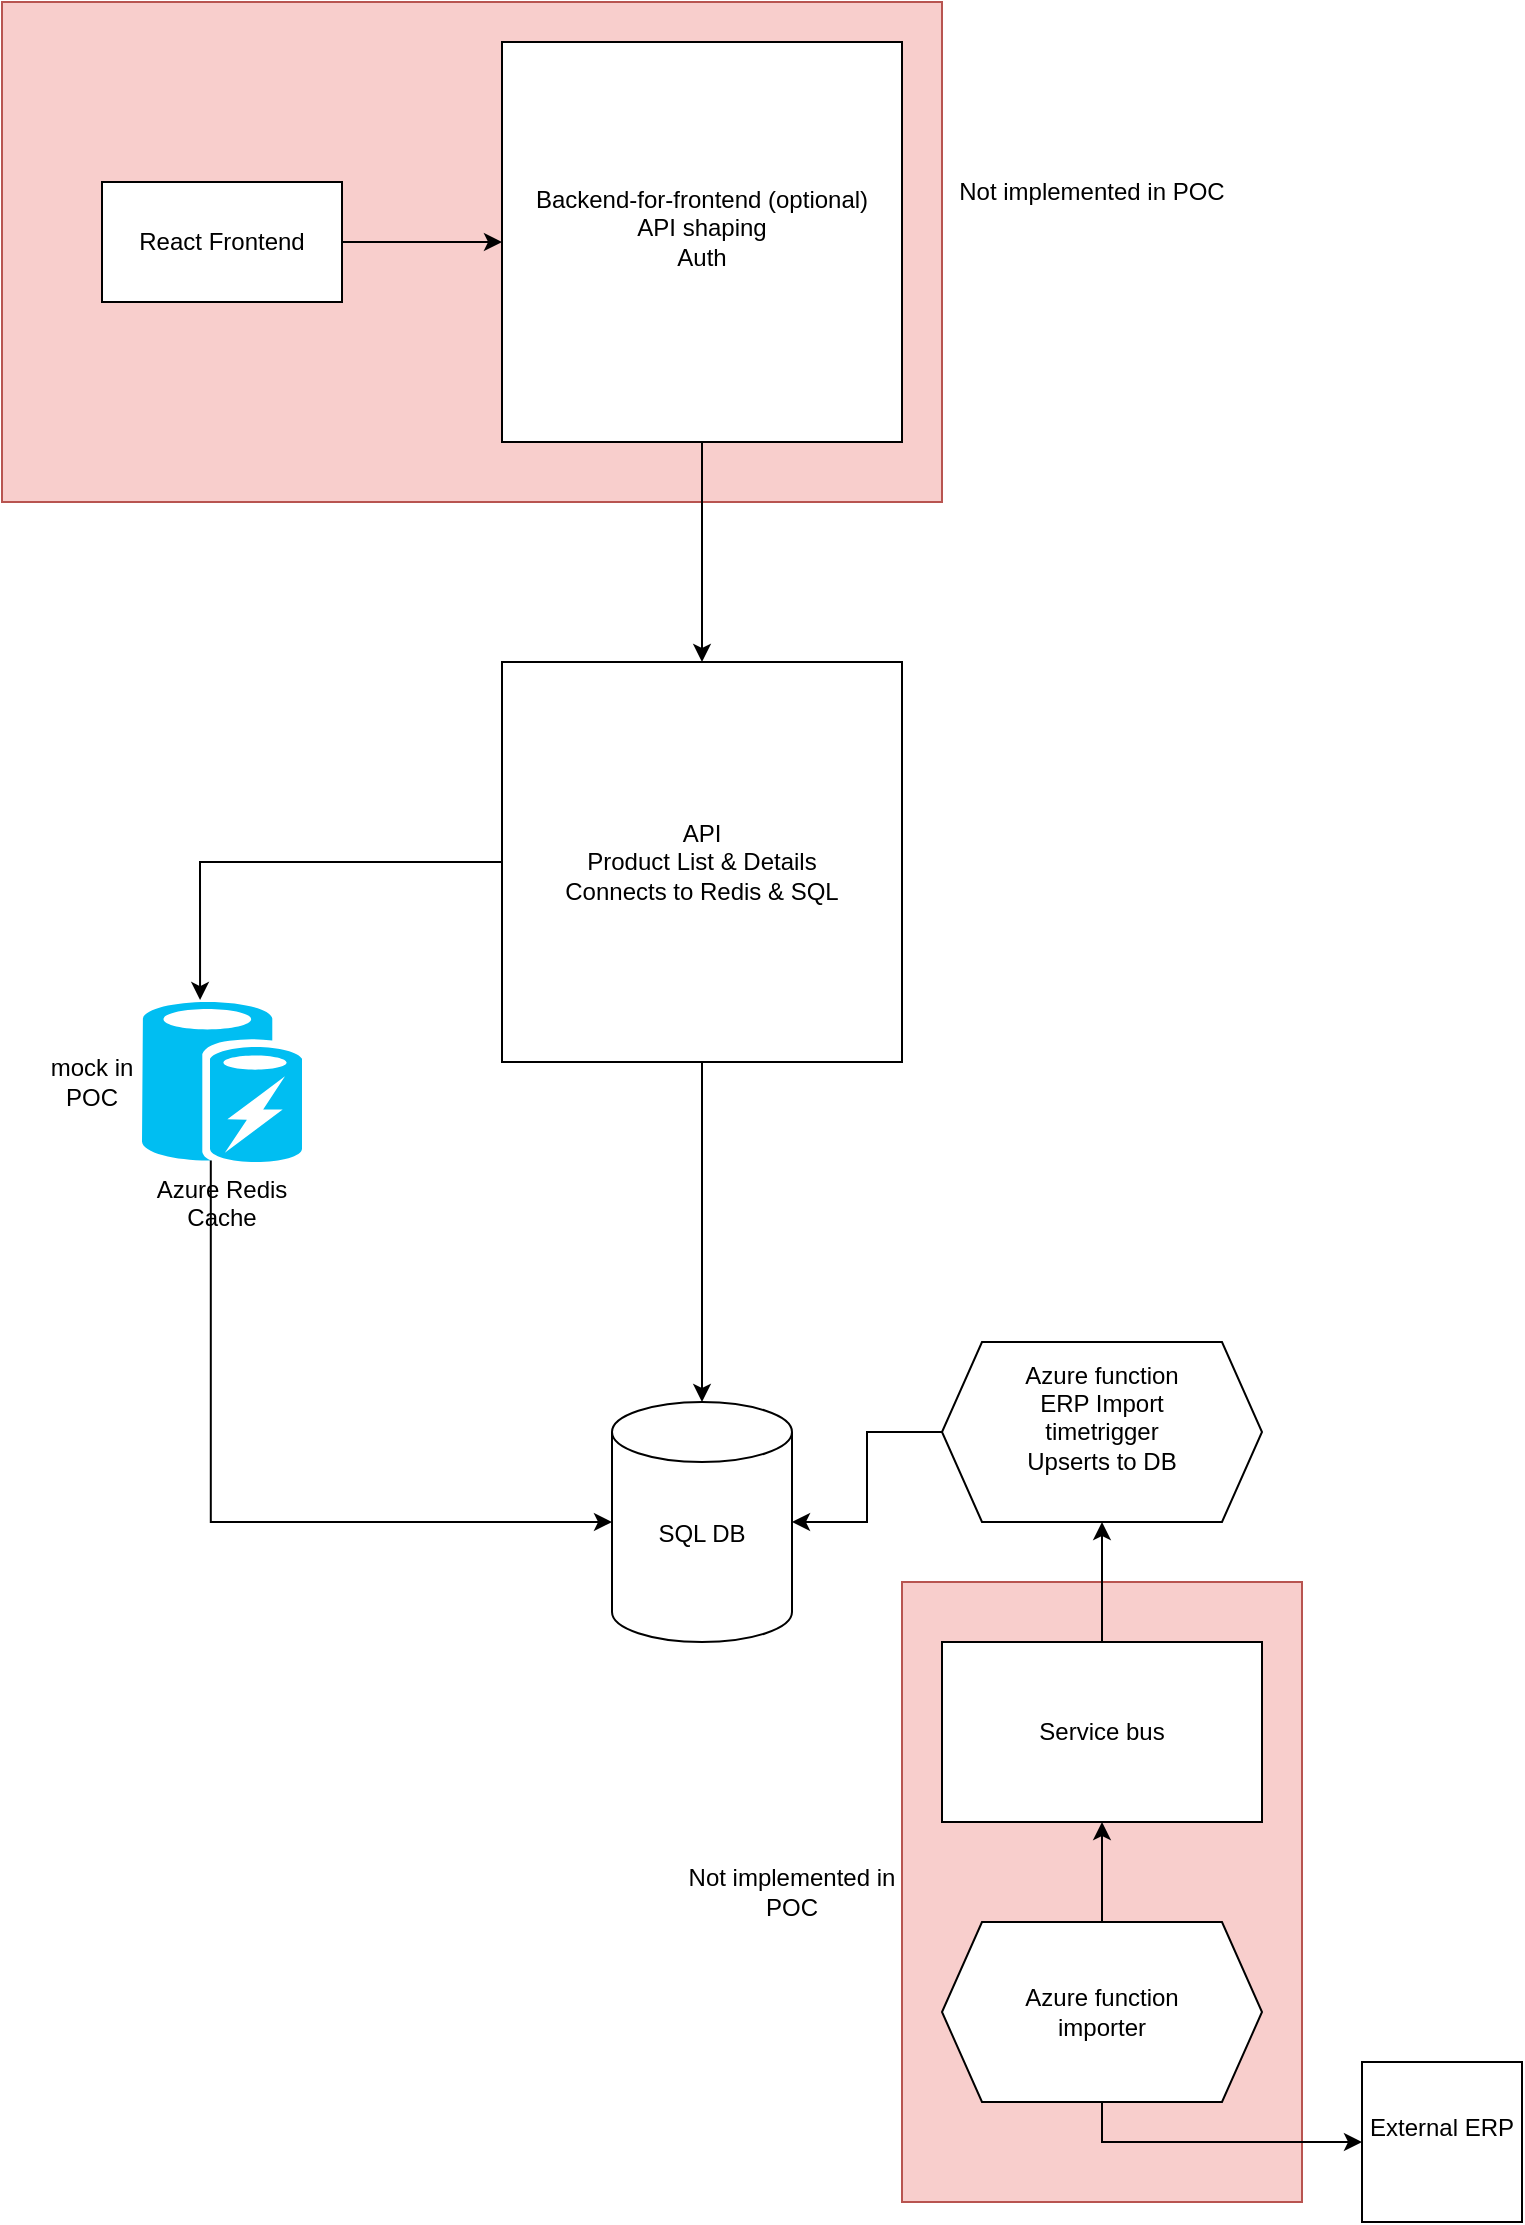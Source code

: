 <mxfile version="24.9.2">
  <diagram name="Page-1" id="6zuJ128PyyV8aepyeg9A">
    <mxGraphModel dx="1426" dy="747" grid="1" gridSize="10" guides="1" tooltips="1" connect="1" arrows="1" fold="1" page="1" pageScale="1" pageWidth="827" pageHeight="1169" math="0" shadow="0">
      <root>
        <mxCell id="0" />
        <mxCell id="1" parent="0" />
        <mxCell id="qRV_Bg8XOmapUt6q3mNs-32" value="" style="rounded=0;whiteSpace=wrap;html=1;fillColor=#f8cecc;strokeColor=#b85450;" vertex="1" parent="1">
          <mxGeometry x="30" y="20" width="470" height="250" as="geometry" />
        </mxCell>
        <mxCell id="qRV_Bg8XOmapUt6q3mNs-28" value="" style="rounded=0;whiteSpace=wrap;html=1;fillColor=#f8cecc;strokeColor=#b85450;" vertex="1" parent="1">
          <mxGeometry x="480" y="810" width="200" height="310" as="geometry" />
        </mxCell>
        <mxCell id="qRV_Bg8XOmapUt6q3mNs-19" style="edgeStyle=orthogonalEdgeStyle;rounded=0;orthogonalLoop=1;jettySize=auto;html=1;exitX=1;exitY=0.5;exitDx=0;exitDy=0;entryX=0;entryY=0.5;entryDx=0;entryDy=0;" edge="1" parent="1" source="qRV_Bg8XOmapUt6q3mNs-1" target="qRV_Bg8XOmapUt6q3mNs-2">
          <mxGeometry relative="1" as="geometry" />
        </mxCell>
        <mxCell id="qRV_Bg8XOmapUt6q3mNs-1" value="React Frontend" style="rounded=0;whiteSpace=wrap;html=1;" vertex="1" parent="1">
          <mxGeometry x="80" y="110" width="120" height="60" as="geometry" />
        </mxCell>
        <mxCell id="qRV_Bg8XOmapUt6q3mNs-18" style="edgeStyle=orthogonalEdgeStyle;rounded=0;orthogonalLoop=1;jettySize=auto;html=1;exitX=0.5;exitY=1;exitDx=0;exitDy=0;entryX=0.5;entryY=0;entryDx=0;entryDy=0;" edge="1" parent="1" source="qRV_Bg8XOmapUt6q3mNs-2" target="qRV_Bg8XOmapUt6q3mNs-3">
          <mxGeometry relative="1" as="geometry" />
        </mxCell>
        <mxCell id="qRV_Bg8XOmapUt6q3mNs-2" value="Backend-for-frontend (optional&lt;span style=&quot;background-color: initial;&quot;&gt;)&lt;br&gt;API shaping&lt;br&gt;Auth&lt;br&gt;&lt;/span&gt;&lt;div&gt;&lt;div&gt;&lt;br&gt;&lt;/div&gt;&lt;/div&gt;" style="whiteSpace=wrap;html=1;aspect=fixed;" vertex="1" parent="1">
          <mxGeometry x="280" y="40" width="200" height="200" as="geometry" />
        </mxCell>
        <mxCell id="qRV_Bg8XOmapUt6q3mNs-3" value="&lt;div&gt;&lt;div&gt;API&lt;br&gt;Product List &amp;amp; Details&lt;br&gt;Connects to Redis &amp;amp; SQL&lt;/div&gt;&lt;/div&gt;" style="whiteSpace=wrap;html=1;aspect=fixed;" vertex="1" parent="1">
          <mxGeometry x="280" y="350" width="200" height="200" as="geometry" />
        </mxCell>
        <mxCell id="qRV_Bg8XOmapUt6q3mNs-4" value="Azure Redis&lt;br&gt;Cache&lt;div&gt;&lt;br&gt;&lt;/div&gt;" style="whiteSpace=wrap;html=1;aspect=fixed;verticalLabelPosition=bottom;verticalAlign=top;strokeColor=none;fillColor=#00BEF2;shape=mxgraph.azure.azure_cache;" vertex="1" parent="1">
          <mxGeometry x="100" y="520" width="80" height="80" as="geometry" />
        </mxCell>
        <mxCell id="qRV_Bg8XOmapUt6q3mNs-5" value="SQL DB&lt;div&gt;&lt;br/&gt;&lt;/div&gt;" style="shape=cylinder3;whiteSpace=wrap;html=1;boundedLbl=1;backgroundOutline=1;size=15;" vertex="1" parent="1">
          <mxGeometry x="335" y="720" width="90" height="120" as="geometry" />
        </mxCell>
        <mxCell id="qRV_Bg8XOmapUt6q3mNs-7" value="Azure function&lt;br&gt;ERP Import&lt;br&gt;timetrigger&lt;br&gt;Upserts to DB&lt;div&gt;&lt;br&gt;&lt;/div&gt;" style="rounded=0;whiteSpace=wrap;html=1;shape=hexagon;perimeter=hexagonPerimeter2;fixedSize=1;" vertex="1" parent="1">
          <mxGeometry x="500" y="690" width="160" height="90" as="geometry" />
        </mxCell>
        <mxCell id="qRV_Bg8XOmapUt6q3mNs-8" style="edgeStyle=orthogonalEdgeStyle;rounded=0;orthogonalLoop=1;jettySize=auto;html=1;exitX=0;exitY=0.5;exitDx=0;exitDy=0;entryX=1;entryY=0.5;entryDx=0;entryDy=0;entryPerimeter=0;" edge="1" parent="1" source="qRV_Bg8XOmapUt6q3mNs-7" target="qRV_Bg8XOmapUt6q3mNs-5">
          <mxGeometry relative="1" as="geometry" />
        </mxCell>
        <mxCell id="qRV_Bg8XOmapUt6q3mNs-10" value="External ERP&lt;div&gt;&lt;br&gt;&lt;/div&gt;" style="whiteSpace=wrap;html=1;aspect=fixed;" vertex="1" parent="1">
          <mxGeometry x="710" y="1050" width="80" height="80" as="geometry" />
        </mxCell>
        <mxCell id="qRV_Bg8XOmapUt6q3mNs-15" style="edgeStyle=orthogonalEdgeStyle;rounded=0;orthogonalLoop=1;jettySize=auto;html=1;exitX=0;exitY=0.5;exitDx=0;exitDy=0;entryX=0.363;entryY=-0.012;entryDx=0;entryDy=0;entryPerimeter=0;" edge="1" parent="1" source="qRV_Bg8XOmapUt6q3mNs-3" target="qRV_Bg8XOmapUt6q3mNs-4">
          <mxGeometry relative="1" as="geometry" />
        </mxCell>
        <mxCell id="qRV_Bg8XOmapUt6q3mNs-16" style="edgeStyle=orthogonalEdgeStyle;rounded=0;orthogonalLoop=1;jettySize=auto;html=1;exitX=0.43;exitY=0.99;exitDx=0;exitDy=0;exitPerimeter=0;entryX=0;entryY=0.5;entryDx=0;entryDy=0;entryPerimeter=0;" edge="1" parent="1" source="qRV_Bg8XOmapUt6q3mNs-4" target="qRV_Bg8XOmapUt6q3mNs-5">
          <mxGeometry relative="1" as="geometry" />
        </mxCell>
        <mxCell id="qRV_Bg8XOmapUt6q3mNs-17" style="edgeStyle=orthogonalEdgeStyle;rounded=0;orthogonalLoop=1;jettySize=auto;html=1;exitX=0.5;exitY=1;exitDx=0;exitDy=0;entryX=0.5;entryY=0;entryDx=0;entryDy=0;entryPerimeter=0;" edge="1" parent="1" source="qRV_Bg8XOmapUt6q3mNs-3" target="qRV_Bg8XOmapUt6q3mNs-5">
          <mxGeometry relative="1" as="geometry" />
        </mxCell>
        <mxCell id="qRV_Bg8XOmapUt6q3mNs-26" style="edgeStyle=orthogonalEdgeStyle;rounded=0;orthogonalLoop=1;jettySize=auto;html=1;exitX=0.5;exitY=0;exitDx=0;exitDy=0;entryX=0.5;entryY=1;entryDx=0;entryDy=0;" edge="1" parent="1" source="qRV_Bg8XOmapUt6q3mNs-20" target="qRV_Bg8XOmapUt6q3mNs-7">
          <mxGeometry relative="1" as="geometry" />
        </mxCell>
        <mxCell id="qRV_Bg8XOmapUt6q3mNs-20" value="&lt;div&gt;Service bus&lt;/div&gt;" style="rounded=0;whiteSpace=wrap;html=1;shape=label;fixedSize=1;" vertex="1" parent="1">
          <mxGeometry x="500" y="840" width="160" height="90" as="geometry" />
        </mxCell>
        <mxCell id="qRV_Bg8XOmapUt6q3mNs-24" style="edgeStyle=orthogonalEdgeStyle;rounded=0;orthogonalLoop=1;jettySize=auto;html=1;exitX=0.5;exitY=1;exitDx=0;exitDy=0;entryX=0;entryY=0.5;entryDx=0;entryDy=0;" edge="1" parent="1" source="qRV_Bg8XOmapUt6q3mNs-23" target="qRV_Bg8XOmapUt6q3mNs-10">
          <mxGeometry relative="1" as="geometry" />
        </mxCell>
        <mxCell id="qRV_Bg8XOmapUt6q3mNs-25" style="edgeStyle=orthogonalEdgeStyle;rounded=0;orthogonalLoop=1;jettySize=auto;html=1;exitX=0.5;exitY=0;exitDx=0;exitDy=0;entryX=0.5;entryY=1;entryDx=0;entryDy=0;" edge="1" parent="1" source="qRV_Bg8XOmapUt6q3mNs-23" target="qRV_Bg8XOmapUt6q3mNs-20">
          <mxGeometry relative="1" as="geometry" />
        </mxCell>
        <mxCell id="qRV_Bg8XOmapUt6q3mNs-23" value="&lt;div&gt;Azure function&lt;br&gt;importer&lt;/div&gt;" style="rounded=0;whiteSpace=wrap;html=1;shape=hexagon;perimeter=hexagonPerimeter2;fixedSize=1;" vertex="1" parent="1">
          <mxGeometry x="500" y="980" width="160" height="90" as="geometry" />
        </mxCell>
        <mxCell id="qRV_Bg8XOmapUt6q3mNs-29" value="&lt;br&gt;Not implemented in POC&lt;div&gt;&lt;br&gt;&lt;/div&gt;" style="text;html=1;align=center;verticalAlign=middle;whiteSpace=wrap;rounded=0;" vertex="1" parent="1">
          <mxGeometry x="370" y="940" width="110" height="50" as="geometry" />
        </mxCell>
        <mxCell id="qRV_Bg8XOmapUt6q3mNs-30" value="Not implemented in POC" style="text;html=1;align=center;verticalAlign=middle;whiteSpace=wrap;rounded=0;" vertex="1" parent="1">
          <mxGeometry x="500" y="70" width="150" height="90" as="geometry" />
        </mxCell>
        <mxCell id="qRV_Bg8XOmapUt6q3mNs-33" value="mock in POC" style="text;html=1;align=center;verticalAlign=middle;whiteSpace=wrap;rounded=0;" vertex="1" parent="1">
          <mxGeometry x="40" y="515" width="70" height="90" as="geometry" />
        </mxCell>
      </root>
    </mxGraphModel>
  </diagram>
</mxfile>
